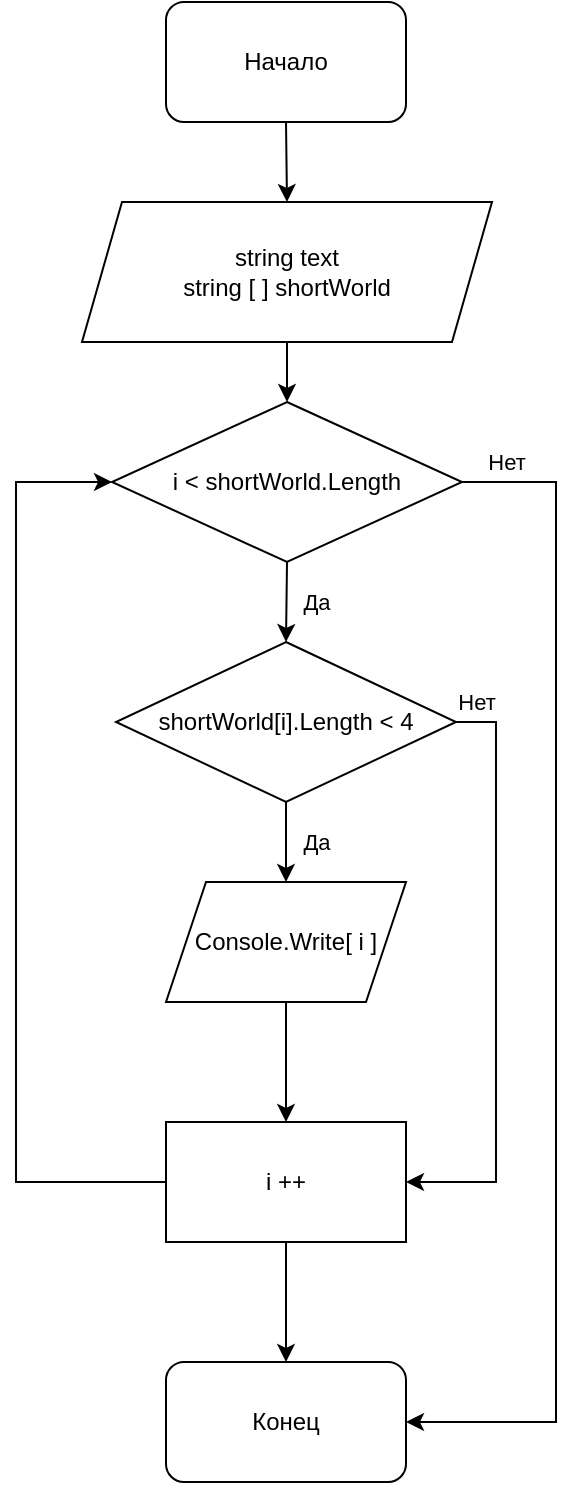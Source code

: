 <mxfile>
    <diagram id="1NlbK2-De5ZwNwIWJ_xY" name="Page-1">
        <mxGraphModel dx="1196" dy="790" grid="1" gridSize="10" guides="1" tooltips="1" connect="1" arrows="1" fold="1" page="1" pageScale="1" pageWidth="850" pageHeight="1100" math="0" shadow="0">
            <root>
                <mxCell id="0"/>
                <mxCell id="1" parent="0"/>
                <mxCell id="4" style="edgeStyle=none;html=1;exitX=0.5;exitY=1;exitDx=0;exitDy=0;entryX=0.5;entryY=0;entryDx=0;entryDy=0;" parent="1" source="2" target="3" edge="1">
                    <mxGeometry relative="1" as="geometry"/>
                </mxCell>
                <mxCell id="2" value="Начало" style="rounded=1;whiteSpace=wrap;html=1;" parent="1" vertex="1">
                    <mxGeometry x="365" y="40" width="120" height="60" as="geometry"/>
                </mxCell>
                <mxCell id="8" style="edgeStyle=none;html=1;exitX=0.5;exitY=1;exitDx=0;exitDy=0;entryX=0.5;entryY=0;entryDx=0;entryDy=0;" parent="1" source="3" target="5" edge="1">
                    <mxGeometry relative="1" as="geometry"/>
                </mxCell>
                <mxCell id="3" value="string text&lt;br&gt;string [ ] shortWorld" style="shape=parallelogram;perimeter=parallelogramPerimeter;whiteSpace=wrap;html=1;fixedSize=1;" parent="1" vertex="1">
                    <mxGeometry x="323" y="140" width="205" height="70" as="geometry"/>
                </mxCell>
                <mxCell id="7" value="Да" style="edgeStyle=none;html=1;exitX=0.5;exitY=1;exitDx=0;exitDy=0;entryX=0.5;entryY=0;entryDx=0;entryDy=0;" parent="1" source="5" target="6" edge="1">
                    <mxGeometry x="-0.009" y="15" relative="1" as="geometry">
                        <mxPoint as="offset"/>
                    </mxGeometry>
                </mxCell>
                <mxCell id="16" value="Нет" style="edgeStyle=none;html=1;exitX=1;exitY=0.5;exitDx=0;exitDy=0;entryX=1;entryY=0.5;entryDx=0;entryDy=0;strokeColor=default;rounded=0;" parent="1" source="5" target="10" edge="1">
                    <mxGeometry x="-0.926" y="10" relative="1" as="geometry">
                        <Array as="points">
                            <mxPoint x="560" y="280"/>
                            <mxPoint x="560" y="750"/>
                        </Array>
                        <mxPoint as="offset"/>
                    </mxGeometry>
                </mxCell>
                <mxCell id="5" value="i &amp;lt; shortWorld.Length" style="rhombus;whiteSpace=wrap;html=1;" parent="1" vertex="1">
                    <mxGeometry x="338" y="240" width="175" height="80" as="geometry"/>
                </mxCell>
                <mxCell id="13" value="Да" style="edgeStyle=none;html=1;exitX=0.5;exitY=1;exitDx=0;exitDy=0;entryX=0.5;entryY=0;entryDx=0;entryDy=0;" parent="1" source="6" target="12" edge="1">
                    <mxGeometry y="15" relative="1" as="geometry">
                        <mxPoint as="offset"/>
                    </mxGeometry>
                </mxCell>
                <mxCell id="18" value="Нет" style="edgeStyle=none;rounded=0;html=1;exitX=0;exitY=0.5;exitDx=0;exitDy=0;entryX=0;entryY=0.5;entryDx=0;entryDy=0;strokeColor=default;" parent="1" source="19" target="5" edge="1">
                    <mxGeometry x="1" y="-213" relative="1" as="geometry">
                        <Array as="points">
                            <mxPoint x="290" y="630"/>
                            <mxPoint x="290" y="280"/>
                        </Array>
                        <mxPoint x="182" y="-103" as="offset"/>
                    </mxGeometry>
                </mxCell>
                <mxCell id="21" style="edgeStyle=none;rounded=0;html=1;exitX=1;exitY=0.5;exitDx=0;exitDy=0;entryX=1;entryY=0.5;entryDx=0;entryDy=0;strokeColor=default;" parent="1" source="6" target="19" edge="1">
                    <mxGeometry relative="1" as="geometry">
                        <Array as="points">
                            <mxPoint x="530" y="400"/>
                            <mxPoint x="530" y="460"/>
                            <mxPoint x="530" y="630"/>
                        </Array>
                    </mxGeometry>
                </mxCell>
                <mxCell id="6" value="&lt;span&gt;shortWorld[i].Length &amp;lt; 4&lt;/span&gt;" style="rhombus;whiteSpace=wrap;html=1;" parent="1" vertex="1">
                    <mxGeometry x="340" y="360" width="170" height="80" as="geometry"/>
                </mxCell>
                <mxCell id="11" style="edgeStyle=none;html=1;exitX=0.5;exitY=1;exitDx=0;exitDy=0;entryX=0.5;entryY=0;entryDx=0;entryDy=0;" parent="1" target="19" edge="1">
                    <mxGeometry relative="1" as="geometry">
                        <mxPoint x="425" y="540" as="sourcePoint"/>
                    </mxGeometry>
                </mxCell>
                <mxCell id="10" value="Конец" style="rounded=1;whiteSpace=wrap;html=1;" parent="1" vertex="1">
                    <mxGeometry x="365" y="720" width="120" height="60" as="geometry"/>
                </mxCell>
                <mxCell id="12" value="&lt;span&gt;Console.Write[ i ]&lt;/span&gt;" style="shape=parallelogram;perimeter=parallelogramPerimeter;whiteSpace=wrap;html=1;fixedSize=1;" parent="1" vertex="1">
                    <mxGeometry x="365" y="480" width="120" height="60" as="geometry"/>
                </mxCell>
                <mxCell id="20" style="edgeStyle=none;rounded=0;html=1;exitX=0.5;exitY=1;exitDx=0;exitDy=0;entryX=0.5;entryY=0;entryDx=0;entryDy=0;strokeColor=default;" parent="1" source="19" target="10" edge="1">
                    <mxGeometry relative="1" as="geometry"/>
                </mxCell>
                <mxCell id="19" value="i ++" style="rounded=0;whiteSpace=wrap;html=1;" parent="1" vertex="1">
                    <mxGeometry x="365" y="600" width="120" height="60" as="geometry"/>
                </mxCell>
            </root>
        </mxGraphModel>
    </diagram>
</mxfile>